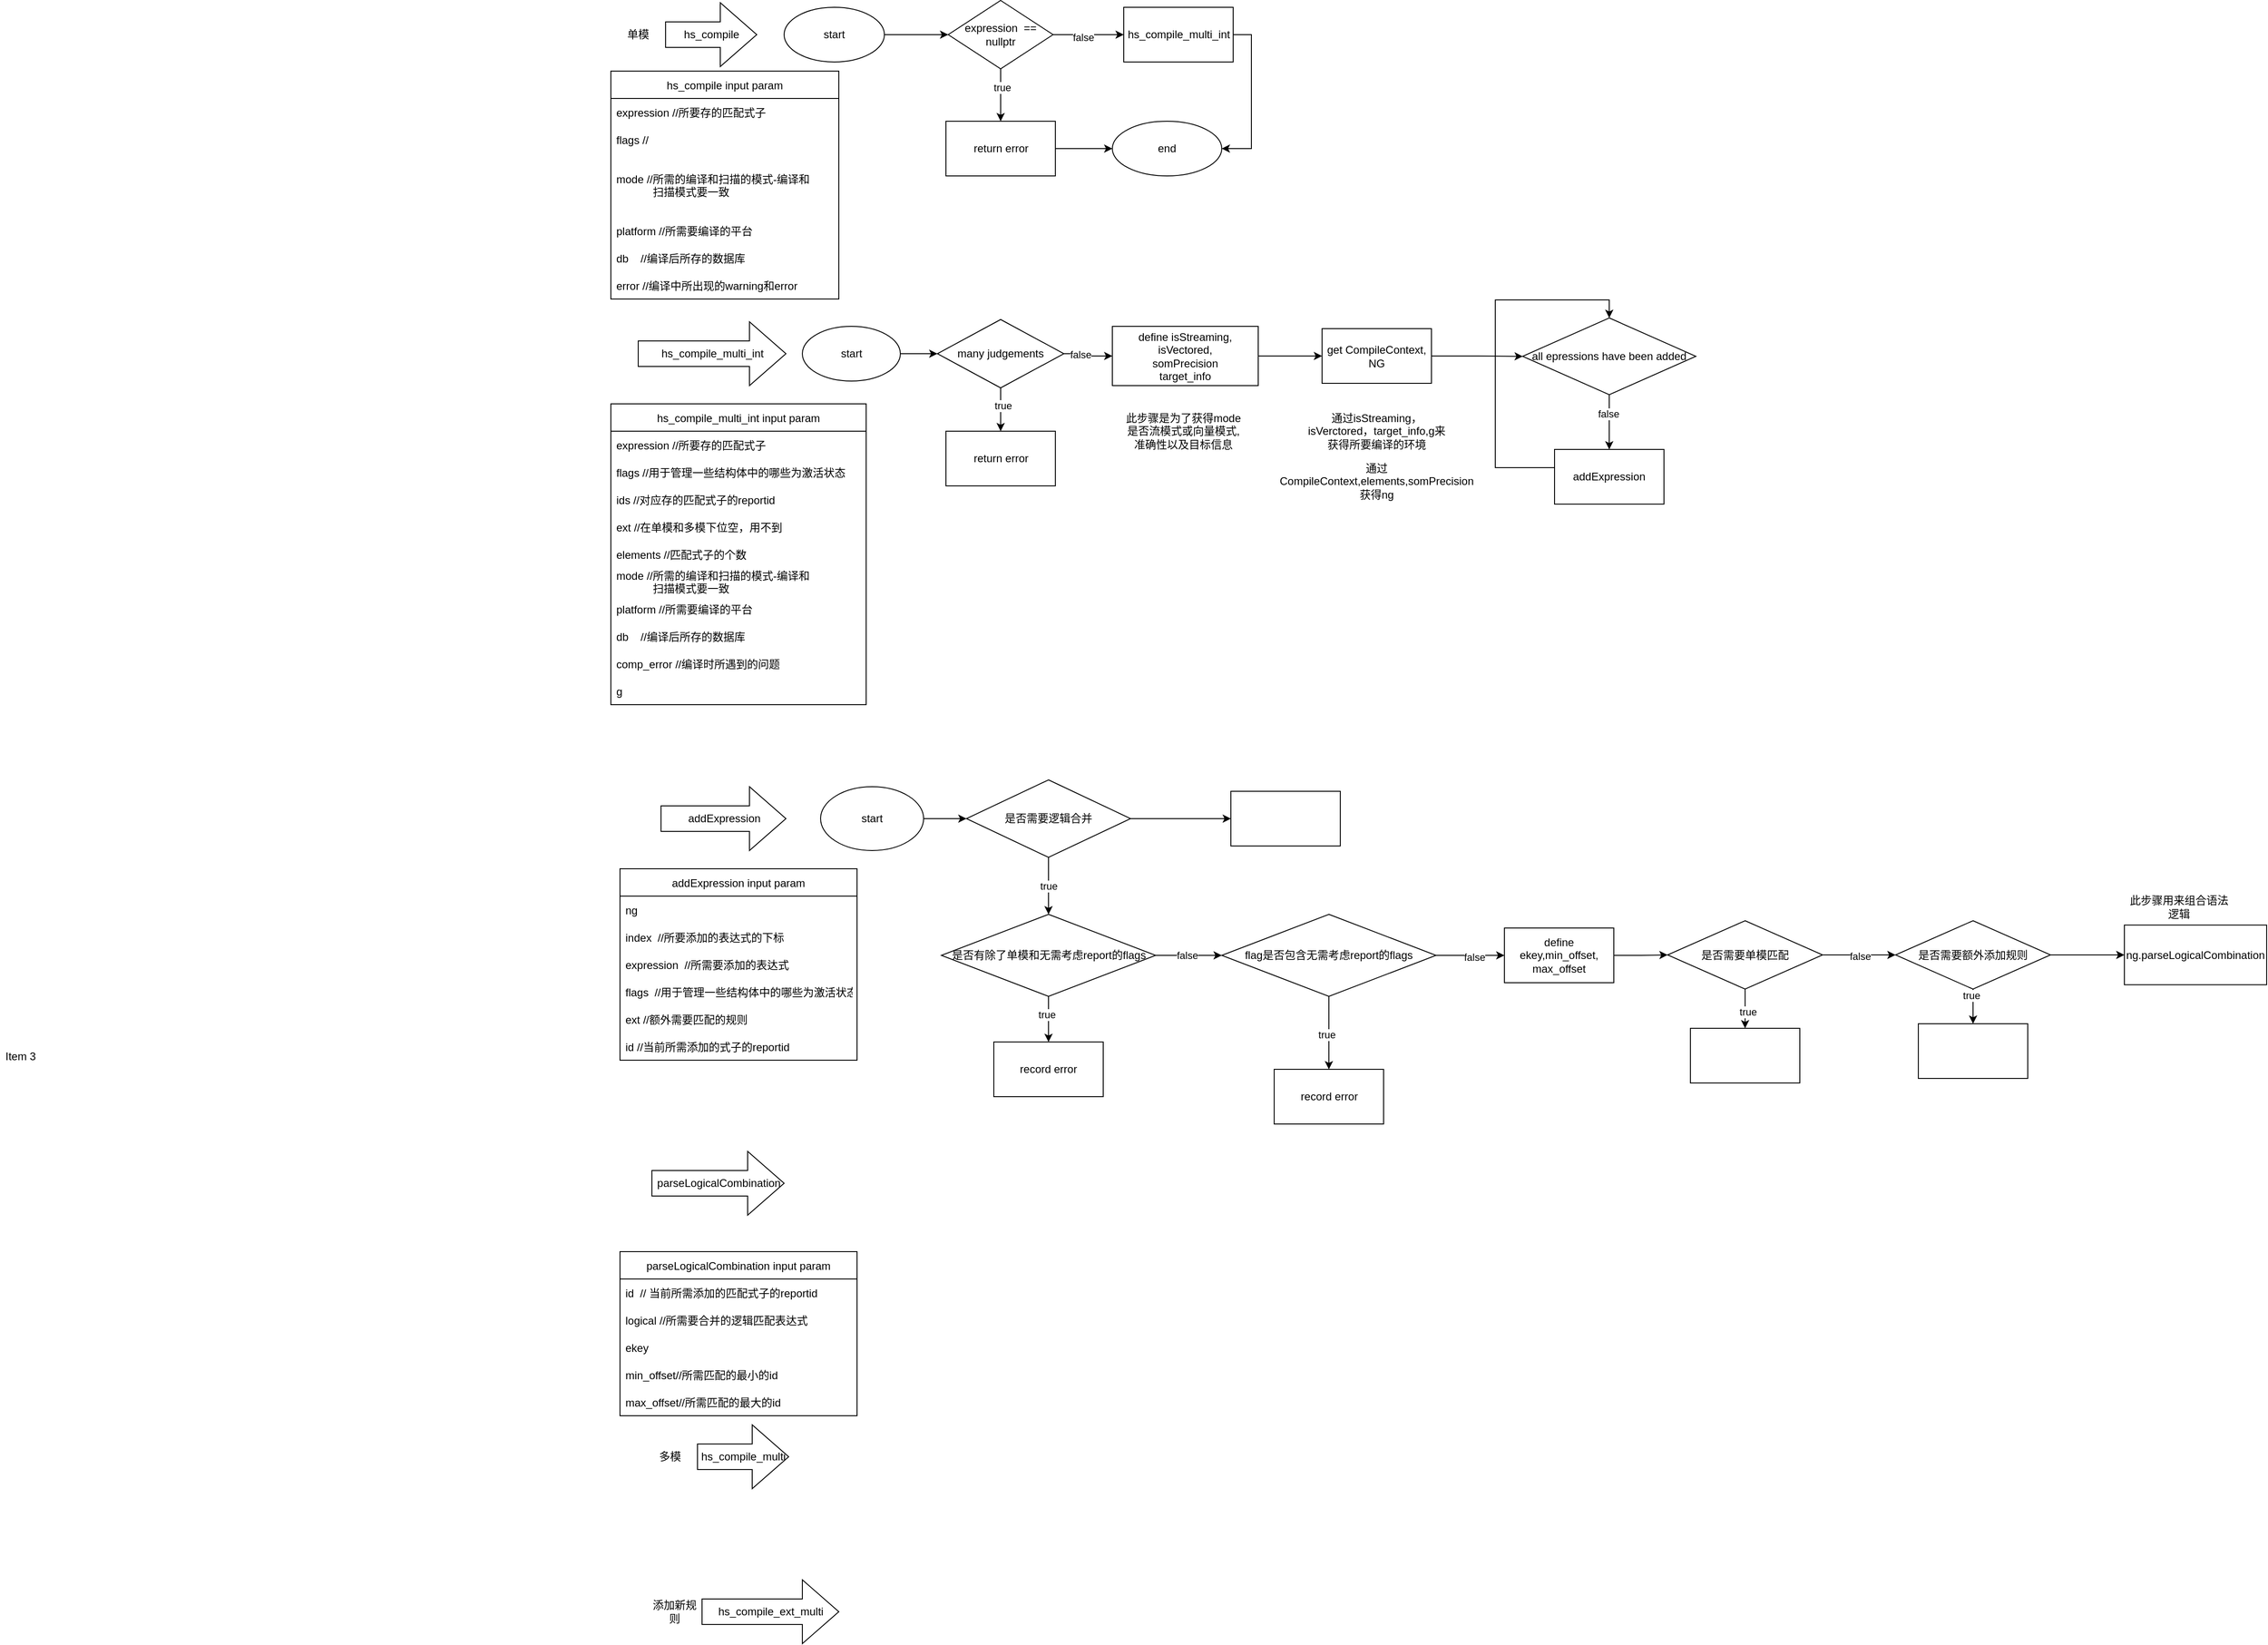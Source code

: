 <mxfile version="20.3.3" type="github">
  <diagram id="JqeLopu-yI3yRozryUVZ" name="Page-1">
    <mxGraphModel dx="1928" dy="978" grid="1" gridSize="10" guides="1" tooltips="1" connect="1" arrows="1" fold="1" page="1" pageScale="1" pageWidth="850" pageHeight="1100" math="0" shadow="0">
      <root>
        <mxCell id="0" />
        <mxCell id="1" parent="0" />
        <mxCell id="L5BnOR3yHX3l2qgV8oPt-2" value="hs_compile" style="html=1;shadow=0;dashed=0;align=center;verticalAlign=middle;shape=mxgraph.arrows2.arrow;dy=0.6;dx=40;notch=0;" parent="1" vertex="1">
          <mxGeometry x="90" y="70" width="100" height="70" as="geometry" />
        </mxCell>
        <mxCell id="L5BnOR3yHX3l2qgV8oPt-3" value="hs_compile_multi" style="html=1;shadow=0;dashed=0;align=center;verticalAlign=middle;shape=mxgraph.arrows2.arrow;dy=0.6;dx=40;notch=0;" parent="1" vertex="1">
          <mxGeometry x="125" y="1630" width="100" height="70" as="geometry" />
        </mxCell>
        <mxCell id="L5BnOR3yHX3l2qgV8oPt-5" value="单模" style="text;html=1;strokeColor=none;fillColor=none;align=center;verticalAlign=middle;whiteSpace=wrap;rounded=0;" parent="1" vertex="1">
          <mxGeometry x="30" y="90" width="60" height="30" as="geometry" />
        </mxCell>
        <mxCell id="L5BnOR3yHX3l2qgV8oPt-6" value="多模" style="text;html=1;strokeColor=none;fillColor=none;align=center;verticalAlign=middle;whiteSpace=wrap;rounded=0;" parent="1" vertex="1">
          <mxGeometry x="65" y="1650" width="60" height="30" as="geometry" />
        </mxCell>
        <mxCell id="L5BnOR3yHX3l2qgV8oPt-7" value="hs_compile_ext_multi" style="html=1;shadow=0;dashed=0;align=center;verticalAlign=middle;shape=mxgraph.arrows2.arrow;dy=0.6;dx=40;notch=0;" parent="1" vertex="1">
          <mxGeometry x="130" y="1800" width="150" height="70" as="geometry" />
        </mxCell>
        <mxCell id="L5BnOR3yHX3l2qgV8oPt-8" value="添加新规则" style="text;html=1;strokeColor=none;fillColor=none;align=center;verticalAlign=middle;whiteSpace=wrap;rounded=0;" parent="1" vertex="1">
          <mxGeometry x="70" y="1820" width="60" height="30" as="geometry" />
        </mxCell>
        <mxCell id="zbaMzbH7OL8G5D6aqOrP-4" value="" style="edgeStyle=orthogonalEdgeStyle;rounded=0;orthogonalLoop=1;jettySize=auto;html=1;" parent="1" source="zbaMzbH7OL8G5D6aqOrP-1" target="zbaMzbH7OL8G5D6aqOrP-3" edge="1">
          <mxGeometry relative="1" as="geometry" />
        </mxCell>
        <mxCell id="zbaMzbH7OL8G5D6aqOrP-7" value="hs_compile input param" style="swimlane;fontStyle=0;childLayout=stackLayout;horizontal=1;startSize=30;horizontalStack=0;resizeParent=1;resizeParentMax=0;resizeLast=0;collapsible=1;marginBottom=0;" parent="1" vertex="1">
          <mxGeometry x="30" y="145" width="250" height="250" as="geometry">
            <mxRectangle x="30" y="145" width="100" height="30" as="alternateBounds" />
          </mxGeometry>
        </mxCell>
        <mxCell id="zbaMzbH7OL8G5D6aqOrP-8" value="expression //所要存的匹配式子" style="text;strokeColor=none;fillColor=none;align=left;verticalAlign=middle;spacingLeft=4;spacingRight=4;overflow=hidden;points=[[0,0.5],[1,0.5]];portConstraint=eastwest;rotatable=0;" parent="zbaMzbH7OL8G5D6aqOrP-7" vertex="1">
          <mxGeometry y="30" width="250" height="30" as="geometry" />
        </mxCell>
        <mxCell id="zbaMzbH7OL8G5D6aqOrP-9" value="flags //" style="text;strokeColor=none;fillColor=none;align=left;verticalAlign=middle;spacingLeft=4;spacingRight=4;overflow=hidden;points=[[0,0.5],[1,0.5]];portConstraint=eastwest;rotatable=0;" parent="zbaMzbH7OL8G5D6aqOrP-7" vertex="1">
          <mxGeometry y="60" width="250" height="30" as="geometry" />
        </mxCell>
        <mxCell id="zbaMzbH7OL8G5D6aqOrP-10" value="mode //所需的编译和扫描的模式-编译和&#xa;            扫描模式要一致" style="text;strokeColor=none;fillColor=none;align=left;verticalAlign=middle;spacingLeft=4;spacingRight=4;overflow=hidden;points=[[0,0.5],[1,0.5]];portConstraint=eastwest;rotatable=0;" parent="zbaMzbH7OL8G5D6aqOrP-7" vertex="1">
          <mxGeometry y="90" width="250" height="70" as="geometry" />
        </mxCell>
        <mxCell id="zbaMzbH7OL8G5D6aqOrP-15" value="platform //所需要编译的平台" style="text;strokeColor=none;fillColor=none;align=left;verticalAlign=middle;spacingLeft=4;spacingRight=4;overflow=hidden;points=[[0,0.5],[1,0.5]];portConstraint=eastwest;rotatable=0;" parent="zbaMzbH7OL8G5D6aqOrP-7" vertex="1">
          <mxGeometry y="160" width="250" height="30" as="geometry" />
        </mxCell>
        <mxCell id="8LTWd78tMosmoWqgN_8M-5" value="db    //编译后所存的数据库" style="text;strokeColor=none;fillColor=none;align=left;verticalAlign=middle;spacingLeft=4;spacingRight=4;overflow=hidden;points=[[0,0.5],[1,0.5]];portConstraint=eastwest;rotatable=0;" vertex="1" parent="zbaMzbH7OL8G5D6aqOrP-7">
          <mxGeometry y="190" width="250" height="30" as="geometry" />
        </mxCell>
        <mxCell id="8LTWd78tMosmoWqgN_8M-6" value="error //编译中所出现的warning和error" style="text;strokeColor=none;fillColor=none;align=left;verticalAlign=middle;spacingLeft=4;spacingRight=4;overflow=hidden;points=[[0,0.5],[1,0.5]];portConstraint=eastwest;rotatable=0;" vertex="1" parent="zbaMzbH7OL8G5D6aqOrP-7">
          <mxGeometry y="220" width="250" height="30" as="geometry" />
        </mxCell>
        <mxCell id="zbaMzbH7OL8G5D6aqOrP-1" value="start" style="ellipse;whiteSpace=wrap;html=1;" parent="1" vertex="1">
          <mxGeometry x="220" y="75" width="110" height="60" as="geometry" />
        </mxCell>
        <mxCell id="zbaMzbH7OL8G5D6aqOrP-23" value="" style="edgeStyle=orthogonalEdgeStyle;rounded=0;orthogonalLoop=1;jettySize=auto;html=1;" parent="1" source="zbaMzbH7OL8G5D6aqOrP-3" target="zbaMzbH7OL8G5D6aqOrP-22" edge="1">
          <mxGeometry relative="1" as="geometry" />
        </mxCell>
        <mxCell id="zbaMzbH7OL8G5D6aqOrP-24" value="false" style="edgeLabel;html=1;align=center;verticalAlign=middle;resizable=0;points=[];" parent="zbaMzbH7OL8G5D6aqOrP-23" vertex="1" connectable="0">
          <mxGeometry x="-0.148" y="-3" relative="1" as="geometry">
            <mxPoint as="offset" />
          </mxGeometry>
        </mxCell>
        <mxCell id="zbaMzbH7OL8G5D6aqOrP-26" value="" style="edgeStyle=orthogonalEdgeStyle;rounded=0;orthogonalLoop=1;jettySize=auto;html=1;" parent="1" source="zbaMzbH7OL8G5D6aqOrP-3" target="zbaMzbH7OL8G5D6aqOrP-25" edge="1">
          <mxGeometry relative="1" as="geometry" />
        </mxCell>
        <mxCell id="zbaMzbH7OL8G5D6aqOrP-27" value="true" style="edgeLabel;html=1;align=center;verticalAlign=middle;resizable=0;points=[];" parent="zbaMzbH7OL8G5D6aqOrP-26" vertex="1" connectable="0">
          <mxGeometry x="-0.28" y="1" relative="1" as="geometry">
            <mxPoint as="offset" />
          </mxGeometry>
        </mxCell>
        <mxCell id="zbaMzbH7OL8G5D6aqOrP-3" value="expression &amp;nbsp;== nullptr" style="rhombus;whiteSpace=wrap;html=1;" parent="1" vertex="1">
          <mxGeometry x="400" y="67.5" width="115" height="75" as="geometry" />
        </mxCell>
        <mxCell id="8LTWd78tMosmoWqgN_8M-3" style="edgeStyle=orthogonalEdgeStyle;rounded=0;orthogonalLoop=1;jettySize=auto;html=1;exitX=1;exitY=0.5;exitDx=0;exitDy=0;entryX=1;entryY=0.5;entryDx=0;entryDy=0;" edge="1" parent="1" source="zbaMzbH7OL8G5D6aqOrP-22" target="8LTWd78tMosmoWqgN_8M-1">
          <mxGeometry relative="1" as="geometry" />
        </mxCell>
        <mxCell id="zbaMzbH7OL8G5D6aqOrP-22" value="hs_compile_multi_int" style="whiteSpace=wrap;html=1;" parent="1" vertex="1">
          <mxGeometry x="592.5" y="75" width="120" height="60" as="geometry" />
        </mxCell>
        <mxCell id="8LTWd78tMosmoWqgN_8M-2" value="" style="edgeStyle=orthogonalEdgeStyle;rounded=0;orthogonalLoop=1;jettySize=auto;html=1;" edge="1" parent="1" source="zbaMzbH7OL8G5D6aqOrP-25" target="8LTWd78tMosmoWqgN_8M-1">
          <mxGeometry relative="1" as="geometry" />
        </mxCell>
        <mxCell id="zbaMzbH7OL8G5D6aqOrP-25" value="return error" style="whiteSpace=wrap;html=1;" parent="1" vertex="1">
          <mxGeometry x="397.5" y="200" width="120" height="60" as="geometry" />
        </mxCell>
        <mxCell id="8LTWd78tMosmoWqgN_8M-1" value="end" style="ellipse;whiteSpace=wrap;html=1;" vertex="1" parent="1">
          <mxGeometry x="580" y="200" width="120" height="60" as="geometry" />
        </mxCell>
        <mxCell id="8LTWd78tMosmoWqgN_8M-4" value="hs_compile_multi_int" style="html=1;shadow=0;dashed=0;align=center;verticalAlign=middle;shape=mxgraph.arrows2.arrow;dy=0.6;dx=40;notch=0;" vertex="1" parent="1">
          <mxGeometry x="60" y="420" width="162" height="70" as="geometry" />
        </mxCell>
        <mxCell id="8LTWd78tMosmoWqgN_8M-7" value="hs_compile_multi_int input param" style="swimlane;fontStyle=0;childLayout=stackLayout;horizontal=1;startSize=30;horizontalStack=0;resizeParent=1;resizeParentMax=0;resizeLast=0;collapsible=1;marginBottom=0;" vertex="1" parent="1">
          <mxGeometry x="30" y="510" width="280" height="330" as="geometry" />
        </mxCell>
        <mxCell id="8LTWd78tMosmoWqgN_8M-8" value="expression //所要存的匹配式子" style="text;strokeColor=none;fillColor=none;align=left;verticalAlign=middle;spacingLeft=4;spacingRight=4;overflow=hidden;points=[[0,0.5],[1,0.5]];portConstraint=eastwest;rotatable=0;" vertex="1" parent="8LTWd78tMosmoWqgN_8M-7">
          <mxGeometry y="30" width="280" height="30" as="geometry" />
        </mxCell>
        <mxCell id="8LTWd78tMosmoWqgN_8M-9" value="flags //用于管理一些结构体中的哪些为激活状态" style="text;strokeColor=none;fillColor=none;align=left;verticalAlign=middle;spacingLeft=4;spacingRight=4;overflow=hidden;points=[[0,0.5],[1,0.5]];portConstraint=eastwest;rotatable=0;" vertex="1" parent="8LTWd78tMosmoWqgN_8M-7">
          <mxGeometry y="60" width="280" height="30" as="geometry" />
        </mxCell>
        <mxCell id="8LTWd78tMosmoWqgN_8M-10" value="ids //对应存的匹配式子的reportid" style="text;strokeColor=none;fillColor=none;align=left;verticalAlign=middle;spacingLeft=4;spacingRight=4;overflow=hidden;points=[[0,0.5],[1,0.5]];portConstraint=eastwest;rotatable=0;" vertex="1" parent="8LTWd78tMosmoWqgN_8M-7">
          <mxGeometry y="90" width="280" height="30" as="geometry" />
        </mxCell>
        <mxCell id="8LTWd78tMosmoWqgN_8M-11" value="ext //在单模和多模下位空，用不到" style="text;strokeColor=none;fillColor=none;align=left;verticalAlign=middle;spacingLeft=4;spacingRight=4;overflow=hidden;points=[[0,0.5],[1,0.5]];portConstraint=eastwest;rotatable=0;" vertex="1" parent="8LTWd78tMosmoWqgN_8M-7">
          <mxGeometry y="120" width="280" height="30" as="geometry" />
        </mxCell>
        <mxCell id="8LTWd78tMosmoWqgN_8M-12" value="elements //匹配式子的个数" style="text;strokeColor=none;fillColor=none;align=left;verticalAlign=middle;spacingLeft=4;spacingRight=4;overflow=hidden;points=[[0,0.5],[1,0.5]];portConstraint=eastwest;rotatable=0;" vertex="1" parent="8LTWd78tMosmoWqgN_8M-7">
          <mxGeometry y="150" width="280" height="30" as="geometry" />
        </mxCell>
        <mxCell id="8LTWd78tMosmoWqgN_8M-14" value="mode //所需的编译和扫描的模式-编译和&#xa;            扫描模式要一致" style="text;strokeColor=none;fillColor=none;align=left;verticalAlign=middle;spacingLeft=4;spacingRight=4;overflow=hidden;points=[[0,0.5],[1,0.5]];portConstraint=eastwest;rotatable=0;" vertex="1" parent="8LTWd78tMosmoWqgN_8M-7">
          <mxGeometry y="180" width="280" height="30" as="geometry" />
        </mxCell>
        <mxCell id="8LTWd78tMosmoWqgN_8M-15" value="platform //所需要编译的平台" style="text;strokeColor=none;fillColor=none;align=left;verticalAlign=middle;spacingLeft=4;spacingRight=4;overflow=hidden;points=[[0,0.5],[1,0.5]];portConstraint=eastwest;rotatable=0;" vertex="1" parent="8LTWd78tMosmoWqgN_8M-7">
          <mxGeometry y="210" width="280" height="30" as="geometry" />
        </mxCell>
        <mxCell id="8LTWd78tMosmoWqgN_8M-16" value="db    //编译后所存的数据库" style="text;strokeColor=none;fillColor=none;align=left;verticalAlign=middle;spacingLeft=4;spacingRight=4;overflow=hidden;points=[[0,0.5],[1,0.5]];portConstraint=eastwest;rotatable=0;" vertex="1" parent="8LTWd78tMosmoWqgN_8M-7">
          <mxGeometry y="240" width="280" height="30" as="geometry" />
        </mxCell>
        <mxCell id="8LTWd78tMosmoWqgN_8M-17" value="comp_error //编译时所遇到的问题" style="text;strokeColor=none;fillColor=none;align=left;verticalAlign=middle;spacingLeft=4;spacingRight=4;overflow=hidden;points=[[0,0.5],[1,0.5]];portConstraint=eastwest;rotatable=0;" vertex="1" parent="8LTWd78tMosmoWqgN_8M-7">
          <mxGeometry y="270" width="280" height="30" as="geometry" />
        </mxCell>
        <mxCell id="8LTWd78tMosmoWqgN_8M-18" value="g" style="text;strokeColor=none;fillColor=none;align=left;verticalAlign=middle;spacingLeft=4;spacingRight=4;overflow=hidden;points=[[0,0.5],[1,0.5]];portConstraint=eastwest;rotatable=0;" vertex="1" parent="8LTWd78tMosmoWqgN_8M-7">
          <mxGeometry y="300" width="280" height="30" as="geometry" />
        </mxCell>
        <mxCell id="8LTWd78tMosmoWqgN_8M-21" value="" style="edgeStyle=orthogonalEdgeStyle;rounded=0;orthogonalLoop=1;jettySize=auto;html=1;" edge="1" parent="1" source="8LTWd78tMosmoWqgN_8M-19" target="8LTWd78tMosmoWqgN_8M-20">
          <mxGeometry relative="1" as="geometry" />
        </mxCell>
        <mxCell id="8LTWd78tMosmoWqgN_8M-19" value="start" style="ellipse;whiteSpace=wrap;html=1;" vertex="1" parent="1">
          <mxGeometry x="240" y="425" width="107.5" height="60" as="geometry" />
        </mxCell>
        <mxCell id="8LTWd78tMosmoWqgN_8M-24" value="" style="edgeStyle=orthogonalEdgeStyle;rounded=0;orthogonalLoop=1;jettySize=auto;html=1;" edge="1" parent="1" source="8LTWd78tMosmoWqgN_8M-20" target="8LTWd78tMosmoWqgN_8M-23">
          <mxGeometry relative="1" as="geometry" />
        </mxCell>
        <mxCell id="8LTWd78tMosmoWqgN_8M-25" value="true" style="edgeLabel;html=1;align=center;verticalAlign=middle;resizable=0;points=[];" vertex="1" connectable="0" parent="8LTWd78tMosmoWqgN_8M-24">
          <mxGeometry x="-0.234" y="2" relative="1" as="geometry">
            <mxPoint y="1" as="offset" />
          </mxGeometry>
        </mxCell>
        <mxCell id="8LTWd78tMosmoWqgN_8M-27" value="" style="edgeStyle=orthogonalEdgeStyle;rounded=0;orthogonalLoop=1;jettySize=auto;html=1;" edge="1" parent="1" source="8LTWd78tMosmoWqgN_8M-20" target="8LTWd78tMosmoWqgN_8M-26">
          <mxGeometry relative="1" as="geometry" />
        </mxCell>
        <mxCell id="8LTWd78tMosmoWqgN_8M-28" value="false" style="edgeLabel;html=1;align=center;verticalAlign=middle;resizable=0;points=[];" vertex="1" connectable="0" parent="8LTWd78tMosmoWqgN_8M-27">
          <mxGeometry x="-0.355" y="-1" relative="1" as="geometry">
            <mxPoint as="offset" />
          </mxGeometry>
        </mxCell>
        <mxCell id="8LTWd78tMosmoWqgN_8M-20" value="many judgements" style="rhombus;whiteSpace=wrap;html=1;" vertex="1" parent="1">
          <mxGeometry x="388.13" y="417.5" width="138.75" height="75" as="geometry" />
        </mxCell>
        <mxCell id="8LTWd78tMosmoWqgN_8M-23" value="return error" style="whiteSpace=wrap;html=1;" vertex="1" parent="1">
          <mxGeometry x="397.505" y="540" width="120" height="60" as="geometry" />
        </mxCell>
        <mxCell id="8LTWd78tMosmoWqgN_8M-33" value="" style="edgeStyle=orthogonalEdgeStyle;rounded=0;orthogonalLoop=1;jettySize=auto;html=1;" edge="1" parent="1" source="8LTWd78tMosmoWqgN_8M-26" target="8LTWd78tMosmoWqgN_8M-32">
          <mxGeometry relative="1" as="geometry" />
        </mxCell>
        <mxCell id="8LTWd78tMosmoWqgN_8M-26" value="define isStreaming,&lt;br&gt;isVectored,&lt;br&gt;somPrecision&lt;br&gt;target_info" style="whiteSpace=wrap;html=1;" vertex="1" parent="1">
          <mxGeometry x="580" y="425" width="160.01" height="65" as="geometry" />
        </mxCell>
        <mxCell id="8LTWd78tMosmoWqgN_8M-30" value="此步骤是为了获得mode是否流模式或向量模式,准确性以及目标信息" style="text;html=1;strokeColor=none;fillColor=none;align=center;verticalAlign=middle;whiteSpace=wrap;rounded=0;" vertex="1" parent="1">
          <mxGeometry x="592.5" y="510" width="130" height="60" as="geometry" />
        </mxCell>
        <mxCell id="8LTWd78tMosmoWqgN_8M-41" value="" style="edgeStyle=orthogonalEdgeStyle;rounded=0;orthogonalLoop=1;jettySize=auto;html=1;" edge="1" parent="1" source="8LTWd78tMosmoWqgN_8M-32" target="8LTWd78tMosmoWqgN_8M-40">
          <mxGeometry relative="1" as="geometry" />
        </mxCell>
        <mxCell id="8LTWd78tMosmoWqgN_8M-32" value="get CompileContext, NG" style="whiteSpace=wrap;html=1;" vertex="1" parent="1">
          <mxGeometry x="809.995" y="427.5" width="120" height="60" as="geometry" />
        </mxCell>
        <mxCell id="8LTWd78tMosmoWqgN_8M-35" value="通过isStreaming，isVerctored，target_info,g来获得所要编译的环境" style="text;html=1;strokeColor=none;fillColor=none;align=center;verticalAlign=middle;whiteSpace=wrap;rounded=0;" vertex="1" parent="1">
          <mxGeometry x="789.99" y="520" width="160" height="40" as="geometry" />
        </mxCell>
        <mxCell id="8LTWd78tMosmoWqgN_8M-36" value="通过CompileContext,elements,somPrecision获得ng" style="text;html=1;strokeColor=none;fillColor=none;align=center;verticalAlign=middle;whiteSpace=wrap;rounded=0;" vertex="1" parent="1">
          <mxGeometry x="759.99" y="570" width="220" height="50" as="geometry" />
        </mxCell>
        <mxCell id="8LTWd78tMosmoWqgN_8M-43" value="" style="edgeStyle=orthogonalEdgeStyle;rounded=0;orthogonalLoop=1;jettySize=auto;html=1;" edge="1" parent="1" source="8LTWd78tMosmoWqgN_8M-40" target="8LTWd78tMosmoWqgN_8M-42">
          <mxGeometry relative="1" as="geometry" />
        </mxCell>
        <mxCell id="8LTWd78tMosmoWqgN_8M-44" value="false" style="edgeLabel;html=1;align=center;verticalAlign=middle;resizable=0;points=[];" vertex="1" connectable="0" parent="8LTWd78tMosmoWqgN_8M-43">
          <mxGeometry x="-0.314" y="-1" relative="1" as="geometry">
            <mxPoint as="offset" />
          </mxGeometry>
        </mxCell>
        <mxCell id="8LTWd78tMosmoWqgN_8M-40" value="all epressions have been added" style="rhombus;whiteSpace=wrap;html=1;" vertex="1" parent="1">
          <mxGeometry x="1029.99" y="415.75" width="190.01" height="84.25" as="geometry" />
        </mxCell>
        <mxCell id="8LTWd78tMosmoWqgN_8M-46" style="edgeStyle=orthogonalEdgeStyle;rounded=0;orthogonalLoop=1;jettySize=auto;html=1;entryX=0.5;entryY=0;entryDx=0;entryDy=0;" edge="1" parent="1" source="8LTWd78tMosmoWqgN_8M-42" target="8LTWd78tMosmoWqgN_8M-40">
          <mxGeometry relative="1" as="geometry">
            <Array as="points">
              <mxPoint x="1000" y="580" />
              <mxPoint x="1000" y="396" />
              <mxPoint x="1125" y="396" />
            </Array>
          </mxGeometry>
        </mxCell>
        <mxCell id="8LTWd78tMosmoWqgN_8M-42" value="addExpression" style="whiteSpace=wrap;html=1;" vertex="1" parent="1">
          <mxGeometry x="1064.995" y="559.995" width="120" height="60" as="geometry" />
        </mxCell>
        <mxCell id="8LTWd78tMosmoWqgN_8M-48" value="addExpression" style="html=1;shadow=0;dashed=0;align=center;verticalAlign=middle;shape=mxgraph.arrows2.arrow;dy=0.6;dx=40;notch=0;" vertex="1" parent="1">
          <mxGeometry x="85" y="930" width="137" height="70" as="geometry" />
        </mxCell>
        <mxCell id="8LTWd78tMosmoWqgN_8M-49" value="addExpression input param" style="swimlane;fontStyle=0;childLayout=stackLayout;horizontal=1;startSize=30;horizontalStack=0;resizeParent=1;resizeParentMax=0;resizeLast=0;collapsible=1;marginBottom=0;" vertex="1" parent="1">
          <mxGeometry x="40" y="1020" width="260" height="210" as="geometry" />
        </mxCell>
        <mxCell id="8LTWd78tMosmoWqgN_8M-50" value="ng" style="text;strokeColor=none;fillColor=none;align=left;verticalAlign=middle;spacingLeft=4;spacingRight=4;overflow=hidden;points=[[0,0.5],[1,0.5]];portConstraint=eastwest;rotatable=0;" vertex="1" parent="8LTWd78tMosmoWqgN_8M-49">
          <mxGeometry y="30" width="260" height="30" as="geometry" />
        </mxCell>
        <mxCell id="8LTWd78tMosmoWqgN_8M-51" value="index  //所要添加的表达式的下标" style="text;strokeColor=none;fillColor=none;align=left;verticalAlign=middle;spacingLeft=4;spacingRight=4;overflow=hidden;points=[[0,0.5],[1,0.5]];portConstraint=eastwest;rotatable=0;" vertex="1" parent="8LTWd78tMosmoWqgN_8M-49">
          <mxGeometry y="60" width="260" height="30" as="geometry" />
        </mxCell>
        <mxCell id="8LTWd78tMosmoWqgN_8M-56" value="expression  //所需要添加的表达式" style="text;strokeColor=none;fillColor=none;align=left;verticalAlign=middle;spacingLeft=4;spacingRight=4;overflow=hidden;points=[[0,0.5],[1,0.5]];portConstraint=eastwest;rotatable=0;" vertex="1" parent="8LTWd78tMosmoWqgN_8M-49">
          <mxGeometry y="90" width="260" height="30" as="geometry" />
        </mxCell>
        <mxCell id="8LTWd78tMosmoWqgN_8M-57" value="flags  //用于管理一些结构体中的哪些为激活状态" style="text;strokeColor=none;fillColor=none;align=left;verticalAlign=middle;spacingLeft=4;spacingRight=4;overflow=hidden;points=[[0,0.5],[1,0.5]];portConstraint=eastwest;rotatable=0;" vertex="1" parent="8LTWd78tMosmoWqgN_8M-49">
          <mxGeometry y="120" width="260" height="30" as="geometry" />
        </mxCell>
        <mxCell id="8LTWd78tMosmoWqgN_8M-58" value="ext //额外需要匹配的规则" style="text;strokeColor=none;fillColor=none;align=left;verticalAlign=middle;spacingLeft=4;spacingRight=4;overflow=hidden;points=[[0,0.5],[1,0.5]];portConstraint=eastwest;rotatable=0;" vertex="1" parent="8LTWd78tMosmoWqgN_8M-49">
          <mxGeometry y="150" width="260" height="30" as="geometry" />
        </mxCell>
        <mxCell id="8LTWd78tMosmoWqgN_8M-59" value="id //当前所需添加的式子的reportid" style="text;strokeColor=none;fillColor=none;align=left;verticalAlign=middle;spacingLeft=4;spacingRight=4;overflow=hidden;points=[[0,0.5],[1,0.5]];portConstraint=eastwest;rotatable=0;" vertex="1" parent="8LTWd78tMosmoWqgN_8M-49">
          <mxGeometry y="180" width="260" height="30" as="geometry" />
        </mxCell>
        <mxCell id="8LTWd78tMosmoWqgN_8M-52" value="Item 3" style="text;strokeColor=none;fillColor=none;align=left;verticalAlign=middle;spacingLeft=4;spacingRight=4;overflow=hidden;points=[[0,0.5],[1,0.5]];portConstraint=eastwest;rotatable=0;" vertex="1" parent="1">
          <mxGeometry x="-640" y="1210" width="230" height="30" as="geometry" />
        </mxCell>
        <mxCell id="8LTWd78tMosmoWqgN_8M-64" value="" style="edgeStyle=orthogonalEdgeStyle;rounded=0;orthogonalLoop=1;jettySize=auto;html=1;" edge="1" parent="1" source="8LTWd78tMosmoWqgN_8M-60" target="8LTWd78tMosmoWqgN_8M-63">
          <mxGeometry relative="1" as="geometry" />
        </mxCell>
        <mxCell id="8LTWd78tMosmoWqgN_8M-60" value="start" style="ellipse;whiteSpace=wrap;html=1;" vertex="1" parent="1">
          <mxGeometry x="260" y="930" width="113" height="70" as="geometry" />
        </mxCell>
        <mxCell id="8LTWd78tMosmoWqgN_8M-73" value="true" style="edgeStyle=orthogonalEdgeStyle;rounded=0;orthogonalLoop=1;jettySize=auto;html=1;" edge="1" parent="1" source="8LTWd78tMosmoWqgN_8M-63" target="8LTWd78tMosmoWqgN_8M-72">
          <mxGeometry relative="1" as="geometry" />
        </mxCell>
        <mxCell id="8LTWd78tMosmoWqgN_8M-88" value="" style="edgeStyle=orthogonalEdgeStyle;rounded=0;orthogonalLoop=1;jettySize=auto;html=1;" edge="1" parent="1" source="8LTWd78tMosmoWqgN_8M-63" target="8LTWd78tMosmoWqgN_8M-87">
          <mxGeometry relative="1" as="geometry" />
        </mxCell>
        <mxCell id="8LTWd78tMosmoWqgN_8M-63" value="是否需要逻辑合并" style="rhombus;whiteSpace=wrap;html=1;" vertex="1" parent="1">
          <mxGeometry x="420" y="922.5" width="180" height="85" as="geometry" />
        </mxCell>
        <mxCell id="8LTWd78tMosmoWqgN_8M-76" value="" style="edgeStyle=orthogonalEdgeStyle;rounded=0;orthogonalLoop=1;jettySize=auto;html=1;" edge="1" parent="1" source="8LTWd78tMosmoWqgN_8M-72" target="8LTWd78tMosmoWqgN_8M-75">
          <mxGeometry relative="1" as="geometry" />
        </mxCell>
        <mxCell id="8LTWd78tMosmoWqgN_8M-77" value="false" style="edgeLabel;html=1;align=center;verticalAlign=middle;resizable=0;points=[];" vertex="1" connectable="0" parent="8LTWd78tMosmoWqgN_8M-76">
          <mxGeometry x="-0.062" relative="1" as="geometry">
            <mxPoint as="offset" />
          </mxGeometry>
        </mxCell>
        <mxCell id="8LTWd78tMosmoWqgN_8M-79" value="" style="edgeStyle=orthogonalEdgeStyle;rounded=0;orthogonalLoop=1;jettySize=auto;html=1;" edge="1" parent="1" source="8LTWd78tMosmoWqgN_8M-72" target="8LTWd78tMosmoWqgN_8M-78">
          <mxGeometry relative="1" as="geometry" />
        </mxCell>
        <mxCell id="8LTWd78tMosmoWqgN_8M-80" value="true" style="edgeLabel;html=1;align=center;verticalAlign=middle;resizable=0;points=[];" vertex="1" connectable="0" parent="8LTWd78tMosmoWqgN_8M-79">
          <mxGeometry x="-0.211" y="-2" relative="1" as="geometry">
            <mxPoint as="offset" />
          </mxGeometry>
        </mxCell>
        <mxCell id="8LTWd78tMosmoWqgN_8M-72" value="是否有除了单模和无需考虑report的flags" style="rhombus;whiteSpace=wrap;html=1;" vertex="1" parent="1">
          <mxGeometry x="392.5" y="1070" width="235" height="90" as="geometry" />
        </mxCell>
        <mxCell id="8LTWd78tMosmoWqgN_8M-82" value="" style="edgeStyle=orthogonalEdgeStyle;rounded=0;orthogonalLoop=1;jettySize=auto;html=1;" edge="1" parent="1" source="8LTWd78tMosmoWqgN_8M-75" target="8LTWd78tMosmoWqgN_8M-81">
          <mxGeometry relative="1" as="geometry" />
        </mxCell>
        <mxCell id="8LTWd78tMosmoWqgN_8M-83" value="true" style="edgeLabel;html=1;align=center;verticalAlign=middle;resizable=0;points=[];" vertex="1" connectable="0" parent="8LTWd78tMosmoWqgN_8M-82">
          <mxGeometry x="0.05" y="-2" relative="1" as="geometry">
            <mxPoint x="-1" as="offset" />
          </mxGeometry>
        </mxCell>
        <mxCell id="8LTWd78tMosmoWqgN_8M-85" value="" style="edgeStyle=orthogonalEdgeStyle;rounded=0;orthogonalLoop=1;jettySize=auto;html=1;" edge="1" parent="1" source="8LTWd78tMosmoWqgN_8M-75" target="8LTWd78tMosmoWqgN_8M-84">
          <mxGeometry relative="1" as="geometry" />
        </mxCell>
        <mxCell id="8LTWd78tMosmoWqgN_8M-86" value="false" style="edgeLabel;html=1;align=center;verticalAlign=middle;resizable=0;points=[];" vertex="1" connectable="0" parent="8LTWd78tMosmoWqgN_8M-85">
          <mxGeometry x="0.124" y="-2" relative="1" as="geometry">
            <mxPoint as="offset" />
          </mxGeometry>
        </mxCell>
        <mxCell id="8LTWd78tMosmoWqgN_8M-75" value="flag是否包含无需考虑report的flags" style="rhombus;whiteSpace=wrap;html=1;" vertex="1" parent="1">
          <mxGeometry x="700" y="1070" width="235" height="90" as="geometry" />
        </mxCell>
        <mxCell id="8LTWd78tMosmoWqgN_8M-78" value="record error" style="whiteSpace=wrap;html=1;" vertex="1" parent="1">
          <mxGeometry x="450" y="1210" width="120" height="60" as="geometry" />
        </mxCell>
        <mxCell id="8LTWd78tMosmoWqgN_8M-81" value="record error" style="whiteSpace=wrap;html=1;" vertex="1" parent="1">
          <mxGeometry x="757.5" y="1240" width="120" height="60" as="geometry" />
        </mxCell>
        <mxCell id="8LTWd78tMosmoWqgN_8M-90" value="" style="edgeStyle=orthogonalEdgeStyle;rounded=0;orthogonalLoop=1;jettySize=auto;html=1;" edge="1" parent="1" source="8LTWd78tMosmoWqgN_8M-84" target="8LTWd78tMosmoWqgN_8M-89">
          <mxGeometry relative="1" as="geometry" />
        </mxCell>
        <mxCell id="8LTWd78tMosmoWqgN_8M-84" value="define ekey,min_offset,&lt;br&gt;max_offset" style="whiteSpace=wrap;html=1;" vertex="1" parent="1">
          <mxGeometry x="1010" y="1085" width="120" height="60" as="geometry" />
        </mxCell>
        <mxCell id="8LTWd78tMosmoWqgN_8M-87" value="" style="whiteSpace=wrap;html=1;" vertex="1" parent="1">
          <mxGeometry x="710" y="935" width="120" height="60" as="geometry" />
        </mxCell>
        <mxCell id="8LTWd78tMosmoWqgN_8M-92" value="" style="edgeStyle=orthogonalEdgeStyle;rounded=0;orthogonalLoop=1;jettySize=auto;html=1;" edge="1" parent="1" source="8LTWd78tMosmoWqgN_8M-89" target="8LTWd78tMosmoWqgN_8M-91">
          <mxGeometry relative="1" as="geometry" />
        </mxCell>
        <mxCell id="8LTWd78tMosmoWqgN_8M-93" value="true" style="edgeLabel;html=1;align=center;verticalAlign=middle;resizable=0;points=[];" vertex="1" connectable="0" parent="8LTWd78tMosmoWqgN_8M-92">
          <mxGeometry x="0.163" y="3" relative="1" as="geometry">
            <mxPoint as="offset" />
          </mxGeometry>
        </mxCell>
        <mxCell id="8LTWd78tMosmoWqgN_8M-96" value="" style="edgeStyle=orthogonalEdgeStyle;rounded=0;orthogonalLoop=1;jettySize=auto;html=1;" edge="1" parent="1" source="8LTWd78tMosmoWqgN_8M-89" target="8LTWd78tMosmoWqgN_8M-95">
          <mxGeometry relative="1" as="geometry" />
        </mxCell>
        <mxCell id="8LTWd78tMosmoWqgN_8M-97" value="false" style="edgeLabel;html=1;align=center;verticalAlign=middle;resizable=0;points=[];" vertex="1" connectable="0" parent="8LTWd78tMosmoWqgN_8M-96">
          <mxGeometry x="0.025" relative="1" as="geometry">
            <mxPoint y="1" as="offset" />
          </mxGeometry>
        </mxCell>
        <mxCell id="8LTWd78tMosmoWqgN_8M-89" value="是否需要单模匹配" style="rhombus;whiteSpace=wrap;html=1;" vertex="1" parent="1">
          <mxGeometry x="1189" y="1077" width="170" height="75" as="geometry" />
        </mxCell>
        <mxCell id="8LTWd78tMosmoWqgN_8M-91" value="" style="whiteSpace=wrap;html=1;" vertex="1" parent="1">
          <mxGeometry x="1214" y="1195" width="120" height="60" as="geometry" />
        </mxCell>
        <mxCell id="8LTWd78tMosmoWqgN_8M-99" value="" style="edgeStyle=orthogonalEdgeStyle;rounded=0;orthogonalLoop=1;jettySize=auto;html=1;" edge="1" parent="1" source="8LTWd78tMosmoWqgN_8M-95" target="8LTWd78tMosmoWqgN_8M-98">
          <mxGeometry relative="1" as="geometry" />
        </mxCell>
        <mxCell id="8LTWd78tMosmoWqgN_8M-100" value="true" style="edgeLabel;html=1;align=center;verticalAlign=middle;resizable=0;points=[];" vertex="1" connectable="0" parent="8LTWd78tMosmoWqgN_8M-99">
          <mxGeometry x="-0.667" y="-2" relative="1" as="geometry">
            <mxPoint as="offset" />
          </mxGeometry>
        </mxCell>
        <mxCell id="8LTWd78tMosmoWqgN_8M-102" value="" style="edgeStyle=orthogonalEdgeStyle;rounded=0;orthogonalLoop=1;jettySize=auto;html=1;" edge="1" parent="1" source="8LTWd78tMosmoWqgN_8M-95" target="8LTWd78tMosmoWqgN_8M-101">
          <mxGeometry relative="1" as="geometry" />
        </mxCell>
        <mxCell id="8LTWd78tMosmoWqgN_8M-95" value="是否需要额外添加规则" style="rhombus;whiteSpace=wrap;html=1;" vertex="1" parent="1">
          <mxGeometry x="1439" y="1077" width="170" height="75" as="geometry" />
        </mxCell>
        <mxCell id="8LTWd78tMosmoWqgN_8M-98" value="" style="whiteSpace=wrap;html=1;" vertex="1" parent="1">
          <mxGeometry x="1464" y="1190" width="120" height="60" as="geometry" />
        </mxCell>
        <mxCell id="8LTWd78tMosmoWqgN_8M-101" value="ng.parseLogicalCombination" style="whiteSpace=wrap;html=1;" vertex="1" parent="1">
          <mxGeometry x="1690" y="1081.75" width="156" height="65.5" as="geometry" />
        </mxCell>
        <mxCell id="8LTWd78tMosmoWqgN_8M-104" value="此步骤用来组合语法逻辑" style="text;html=1;strokeColor=none;fillColor=none;align=center;verticalAlign=middle;whiteSpace=wrap;rounded=0;" vertex="1" parent="1">
          <mxGeometry x="1690" y="1047" width="120" height="30" as="geometry" />
        </mxCell>
        <mxCell id="8LTWd78tMosmoWqgN_8M-105" value="parseLogicalCombination" style="html=1;shadow=0;dashed=0;align=center;verticalAlign=middle;shape=mxgraph.arrows2.arrow;dy=0.6;dx=40;notch=0;" vertex="1" parent="1">
          <mxGeometry x="75" y="1330" width="145" height="70" as="geometry" />
        </mxCell>
        <mxCell id="8LTWd78tMosmoWqgN_8M-108" value="parseLogicalCombination input param" style="swimlane;fontStyle=0;childLayout=stackLayout;horizontal=1;startSize=30;horizontalStack=0;resizeParent=1;resizeParentMax=0;resizeLast=0;collapsible=1;marginBottom=0;" vertex="1" parent="1">
          <mxGeometry x="40" y="1440" width="260" height="180" as="geometry" />
        </mxCell>
        <mxCell id="8LTWd78tMosmoWqgN_8M-109" value="id  // 当前所需添加的匹配式子的reportid" style="text;strokeColor=none;fillColor=none;align=left;verticalAlign=middle;spacingLeft=4;spacingRight=4;overflow=hidden;points=[[0,0.5],[1,0.5]];portConstraint=eastwest;rotatable=0;" vertex="1" parent="8LTWd78tMosmoWqgN_8M-108">
          <mxGeometry y="30" width="260" height="30" as="geometry" />
        </mxCell>
        <mxCell id="8LTWd78tMosmoWqgN_8M-110" value="logical //所需要合并的逻辑匹配表达式" style="text;strokeColor=none;fillColor=none;align=left;verticalAlign=middle;spacingLeft=4;spacingRight=4;overflow=hidden;points=[[0,0.5],[1,0.5]];portConstraint=eastwest;rotatable=0;" vertex="1" parent="8LTWd78tMosmoWqgN_8M-108">
          <mxGeometry y="60" width="260" height="30" as="geometry" />
        </mxCell>
        <mxCell id="8LTWd78tMosmoWqgN_8M-111" value="ekey" style="text;strokeColor=none;fillColor=none;align=left;verticalAlign=middle;spacingLeft=4;spacingRight=4;overflow=hidden;points=[[0,0.5],[1,0.5]];portConstraint=eastwest;rotatable=0;" vertex="1" parent="8LTWd78tMosmoWqgN_8M-108">
          <mxGeometry y="90" width="260" height="30" as="geometry" />
        </mxCell>
        <mxCell id="8LTWd78tMosmoWqgN_8M-112" value="min_offset//所需匹配的最小的id" style="text;strokeColor=none;fillColor=none;align=left;verticalAlign=middle;spacingLeft=4;spacingRight=4;overflow=hidden;points=[[0,0.5],[1,0.5]];portConstraint=eastwest;rotatable=0;" vertex="1" parent="8LTWd78tMosmoWqgN_8M-108">
          <mxGeometry y="120" width="260" height="30" as="geometry" />
        </mxCell>
        <mxCell id="8LTWd78tMosmoWqgN_8M-113" value="max_offset//所需匹配的最大的id" style="text;strokeColor=none;fillColor=none;align=left;verticalAlign=middle;spacingLeft=4;spacingRight=4;overflow=hidden;points=[[0,0.5],[1,0.5]];portConstraint=eastwest;rotatable=0;" vertex="1" parent="8LTWd78tMosmoWqgN_8M-108">
          <mxGeometry y="150" width="260" height="30" as="geometry" />
        </mxCell>
      </root>
    </mxGraphModel>
  </diagram>
</mxfile>
